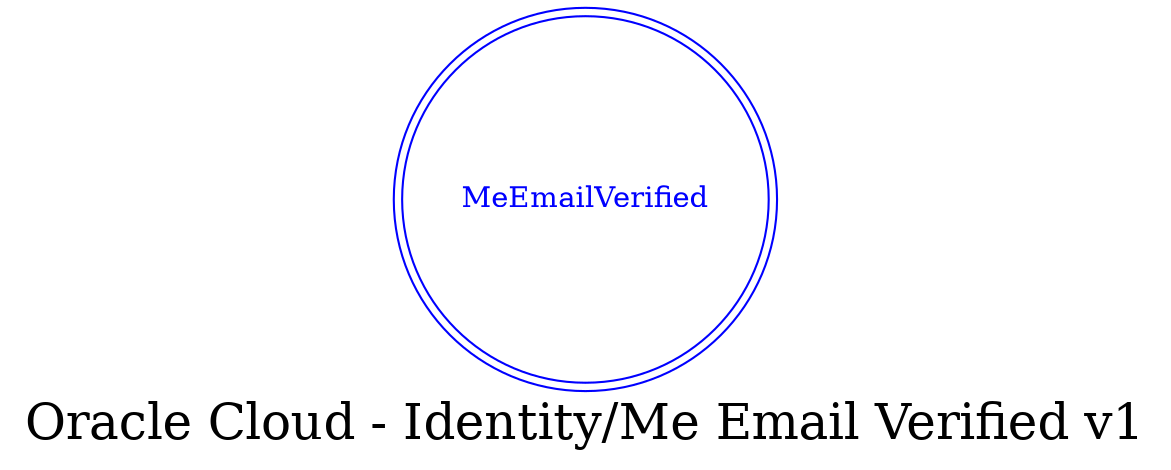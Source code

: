 digraph LexiconGraph {
graph[label="Oracle Cloud - Identity/Me Email Verified v1", fontsize=24]
splines=true
"MeEmailVerified" [color=blue, fontcolor=blue, shape=doublecircle]
}
